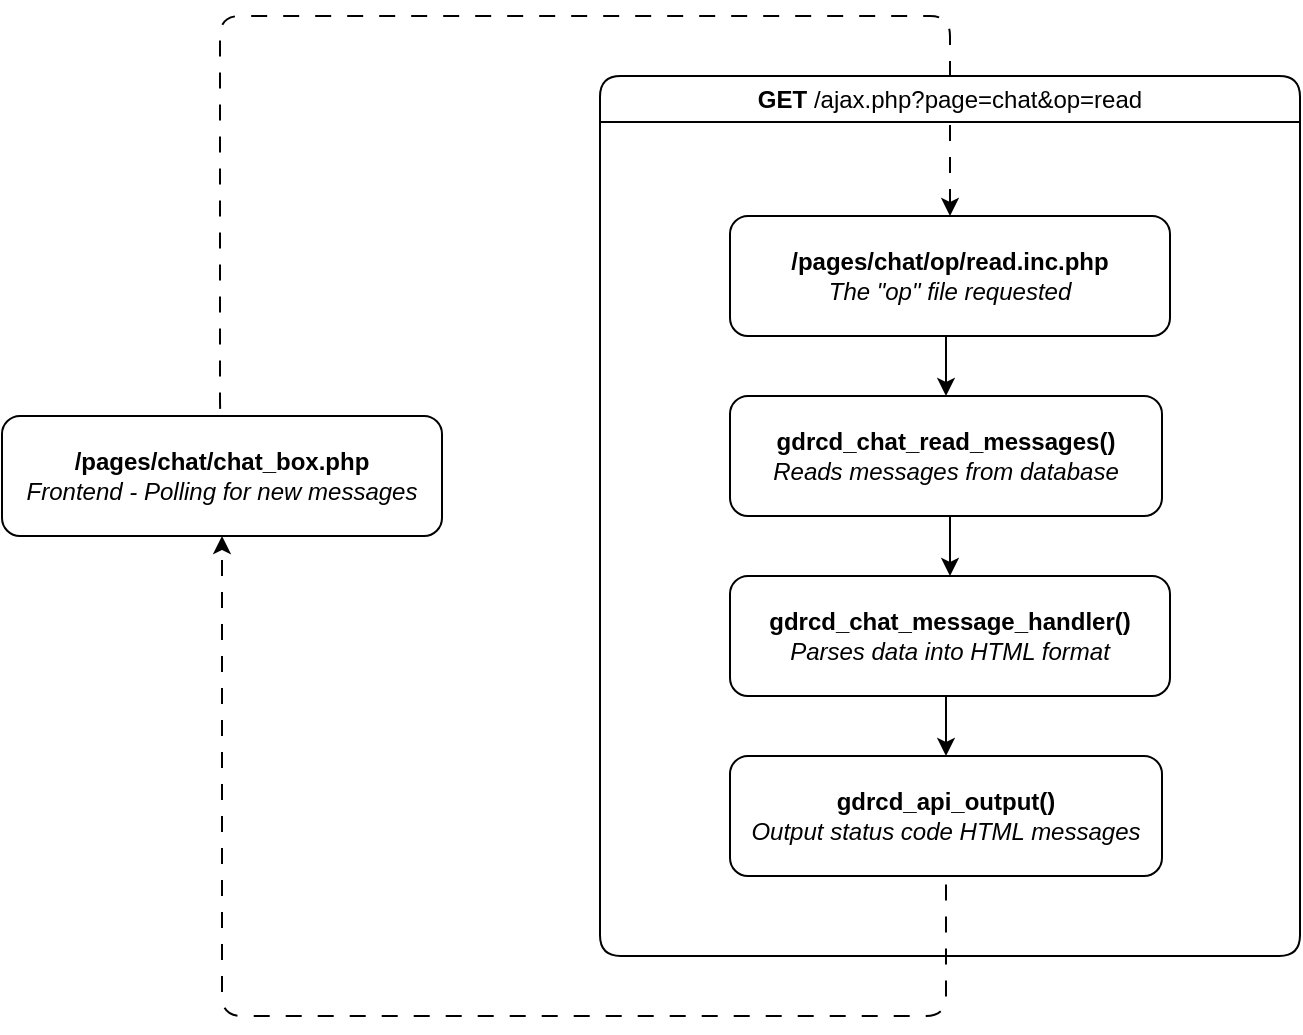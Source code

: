 <mxfile version="28.0.6" pages="3">
  <diagram name="Chat Read Flow" id="tkKmc-hg_kLEswWHbUML">
    <mxGraphModel dx="815" dy="477" grid="1" gridSize="10" guides="1" tooltips="1" connect="1" arrows="1" fold="1" page="1" pageScale="1" pageWidth="827" pageHeight="1169" math="0" shadow="0">
      <root>
        <mxCell id="0" />
        <mxCell id="1" parent="0" />
        <mxCell id="ZgGb9hAIslSM3mA0YnWx-8" style="edgeStyle=orthogonalEdgeStyle;rounded=1;orthogonalLoop=1;jettySize=auto;html=1;exitX=0.5;exitY=0;exitDx=0;exitDy=0;flowAnimation=1;curved=0;entryX=0.5;entryY=0;entryDx=0;entryDy=0;" parent="1" source="wRKz8iayi13c8TbHn81h-1" target="wRKz8iayi13c8TbHn81h-3" edge="1">
          <mxGeometry relative="1" as="geometry">
            <mxPoint x="489" y="330" as="targetPoint" />
            <Array as="points">
              <mxPoint x="189" y="330" />
              <mxPoint x="554" y="330" />
            </Array>
          </mxGeometry>
        </mxCell>
        <mxCell id="wRKz8iayi13c8TbHn81h-1" value="&lt;b&gt;/pages/chat/chat_box.php&lt;/b&gt;&lt;div&gt;&lt;i&gt;Frontend - Polling for new messages&lt;/i&gt;&lt;/div&gt;" style="rounded=1;whiteSpace=wrap;html=1;shadow=0;" parent="1" vertex="1">
          <mxGeometry x="80" y="530" width="220" height="60" as="geometry" />
        </mxCell>
        <mxCell id="ZgGb9hAIslSM3mA0YnWx-4" value="GET&amp;nbsp;&lt;span style=&quot;font-weight: 400;&quot;&gt;/ajax.php?page=chat&amp;amp;op=read&lt;/span&gt;" style="swimlane;whiteSpace=wrap;html=1;fillColor=default;gradientColor=none;swimlaneFillColor=none;fillStyle=auto;strokeColor=default;rounded=1;shadow=0;glass=0;swimlaneLine=1;" parent="1" vertex="1">
          <mxGeometry x="379" y="360" width="350" height="440" as="geometry">
            <mxRectangle x="380" y="170" width="350" height="30" as="alternateBounds" />
          </mxGeometry>
        </mxCell>
        <mxCell id="6AAkMQZJYAR7nCEwbmXC-2" style="edgeStyle=orthogonalEdgeStyle;rounded=0;orthogonalLoop=1;jettySize=auto;html=1;exitX=0.5;exitY=1;exitDx=0;exitDy=0;entryX=0.5;entryY=0;entryDx=0;entryDy=0;" parent="ZgGb9hAIslSM3mA0YnWx-4" source="wRKz8iayi13c8TbHn81h-3" target="wRKz8iayi13c8TbHn81h-4" edge="1">
          <mxGeometry relative="1" as="geometry" />
        </mxCell>
        <mxCell id="wRKz8iayi13c8TbHn81h-3" value="&lt;b&gt;/pages/chat/op/read.inc.php&lt;/b&gt;&lt;div&gt;&lt;i&gt;The &quot;op&quot; file requested&lt;/i&gt;&lt;/div&gt;" style="rounded=1;whiteSpace=wrap;html=1;shadow=0;" parent="ZgGb9hAIslSM3mA0YnWx-4" vertex="1">
          <mxGeometry x="65" y="70" width="220" height="60" as="geometry" />
        </mxCell>
        <mxCell id="6AAkMQZJYAR7nCEwbmXC-1" style="edgeStyle=orthogonalEdgeStyle;rounded=0;orthogonalLoop=1;jettySize=auto;html=1;exitX=0.5;exitY=1;exitDx=0;exitDy=0;entryX=0.5;entryY=0;entryDx=0;entryDy=0;" parent="ZgGb9hAIslSM3mA0YnWx-4" source="wRKz8iayi13c8TbHn81h-4" target="wRKz8iayi13c8TbHn81h-5" edge="1">
          <mxGeometry relative="1" as="geometry" />
        </mxCell>
        <mxCell id="wRKz8iayi13c8TbHn81h-4" value="&lt;b&gt;gdrcd_chat_read_messages()&lt;/b&gt;&lt;div&gt;&lt;i&gt;Reads messages from database&lt;/i&gt;&lt;/div&gt;" style="rounded=1;whiteSpace=wrap;html=1;shadow=0;" parent="ZgGb9hAIslSM3mA0YnWx-4" vertex="1">
          <mxGeometry x="65" y="160" width="216" height="60" as="geometry" />
        </mxCell>
        <mxCell id="6AAkMQZJYAR7nCEwbmXC-3" style="edgeStyle=orthogonalEdgeStyle;rounded=0;orthogonalLoop=1;jettySize=auto;html=1;exitX=0.5;exitY=1;exitDx=0;exitDy=0;entryX=0.5;entryY=0;entryDx=0;entryDy=0;" parent="ZgGb9hAIslSM3mA0YnWx-4" source="wRKz8iayi13c8TbHn81h-5" target="wRKz8iayi13c8TbHn81h-6" edge="1">
          <mxGeometry relative="1" as="geometry" />
        </mxCell>
        <mxCell id="wRKz8iayi13c8TbHn81h-5" value="&lt;b&gt;gdrcd_chat_message_handler()&lt;/b&gt;&lt;div&gt;&lt;i&gt;Parses data into HTML format&lt;/i&gt;&lt;/div&gt;" style="rounded=1;whiteSpace=wrap;html=1;shadow=0;" parent="ZgGb9hAIslSM3mA0YnWx-4" vertex="1">
          <mxGeometry x="65" y="250" width="220" height="60" as="geometry" />
        </mxCell>
        <mxCell id="wRKz8iayi13c8TbHn81h-6" value="&lt;b&gt;gdrcd_api_output()&lt;/b&gt;&lt;div&gt;&lt;i&gt;Output status code HTML messages&lt;/i&gt;&lt;/div&gt;" style="rounded=1;whiteSpace=wrap;html=1;shadow=0;" parent="ZgGb9hAIslSM3mA0YnWx-4" vertex="1">
          <mxGeometry x="65" y="340" width="216" height="60" as="geometry" />
        </mxCell>
        <mxCell id="ZgGb9hAIslSM3mA0YnWx-12" style="edgeStyle=orthogonalEdgeStyle;rounded=1;orthogonalLoop=1;jettySize=auto;html=1;exitX=0.5;exitY=1;exitDx=0;exitDy=0;entryX=0.5;entryY=1;entryDx=0;entryDy=0;flowAnimation=1;curved=0;" parent="1" source="wRKz8iayi13c8TbHn81h-6" target="wRKz8iayi13c8TbHn81h-1" edge="1">
          <mxGeometry relative="1" as="geometry">
            <Array as="points">
              <mxPoint x="552" y="830" />
              <mxPoint x="190" y="830" />
            </Array>
          </mxGeometry>
        </mxCell>
      </root>
    </mxGraphModel>
  </diagram>
  <diagram name="Chat Write Flow" id="dAS_sgvZhxlU6bTo77I6">
    <mxGraphModel dx="679" dy="397" grid="1" gridSize="10" guides="1" tooltips="1" connect="1" arrows="1" fold="1" page="1" pageScale="1" pageWidth="850" pageHeight="1100" math="0" shadow="0">
      <root>
        <mxCell id="0" />
        <mxCell id="1" parent="0" />
        <mxCell id="4LLu1Jivq2IV4bi7IUUq-10" style="edgeStyle=orthogonalEdgeStyle;rounded=1;orthogonalLoop=1;jettySize=auto;html=1;exitX=0.5;exitY=0;exitDx=0;exitDy=0;entryX=0.5;entryY=0;entryDx=0;entryDy=0;curved=0;" parent="1" source="2" target="4" edge="1">
          <mxGeometry relative="1" as="geometry">
            <Array as="points">
              <mxPoint x="170" y="270" />
              <mxPoint x="575" y="270" />
            </Array>
          </mxGeometry>
        </mxCell>
        <mxCell id="2" value="&lt;b&gt;/pages/chat/chat_input.php&lt;/b&gt;&lt;div&gt;&lt;i&gt;Frontend - User submit the form&lt;/i&gt;&lt;/div&gt;" style="rounded=1;whiteSpace=wrap;html=1;shadow=0;labelBackgroundColor=none;" parent="1" vertex="1">
          <mxGeometry x="70" y="514.93" width="200" height="60" as="geometry" />
        </mxCell>
        <mxCell id="NIz4z0urmP1CqHdzQr4S-14" value="POST&amp;nbsp;&lt;span style=&quot;font-weight: 400;&quot;&gt;/ajax.php?page=chat&amp;amp;op=write&lt;/span&gt;" style="swimlane;whiteSpace=wrap;html=1;rounded=1;" parent="1" vertex="1">
          <mxGeometry x="380" y="299.93" width="390" height="530.07" as="geometry" />
        </mxCell>
        <mxCell id="EbmHh_hhAkh4ri_X0qZr-14" style="edgeStyle=orthogonalEdgeStyle;rounded=0;orthogonalLoop=1;jettySize=auto;html=1;exitX=0.5;exitY=1;exitDx=0;exitDy=0;entryX=0.5;entryY=0;entryDx=0;entryDy=0;" parent="NIz4z0urmP1CqHdzQr4S-14" source="4" target="6" edge="1">
          <mxGeometry relative="1" as="geometry" />
        </mxCell>
        <mxCell id="4" value="&lt;b&gt;/pages/chat/op/write.inc.php&lt;/b&gt;&lt;div&gt;&lt;i&gt;The &quot;op&quot; file requested&lt;/i&gt;&lt;b&gt;&lt;/b&gt;&lt;/div&gt;" style="rounded=1;whiteSpace=wrap;html=1;shadow=0;labelBackgroundColor=none;" parent="NIz4z0urmP1CqHdzQr4S-14" vertex="1">
          <mxGeometry x="50" y="59" width="290" height="60" as="geometry" />
        </mxCell>
        <mxCell id="0OY1WHZMbRd_Q9_VEoz0-11" style="edgeStyle=orthogonalEdgeStyle;rounded=0;orthogonalLoop=1;jettySize=auto;html=1;exitX=0.5;exitY=1;exitDx=0;exitDy=0;entryX=0.5;entryY=0;entryDx=0;entryDy=0;" parent="NIz4z0urmP1CqHdzQr4S-14" source="6" target="0OY1WHZMbRd_Q9_VEoz0-8" edge="1">
          <mxGeometry relative="1" as="geometry" />
        </mxCell>
        <mxCell id="6" value="&lt;b&gt;gdrcd_chat_write_message()&lt;/b&gt;&lt;div&gt;&lt;i&gt;Parses the user payload and attempt to store it&lt;/i&gt;&lt;/div&gt;" style="rounded=1;whiteSpace=wrap;html=1;shadow=0;labelBackgroundColor=none;" parent="NIz4z0urmP1CqHdzQr4S-14" vertex="1">
          <mxGeometry x="50" y="159" width="290" height="60" as="geometry" />
        </mxCell>
        <mxCell id="EbmHh_hhAkh4ri_X0qZr-16" style="edgeStyle=orthogonalEdgeStyle;rounded=1;orthogonalLoop=1;jettySize=auto;html=1;exitX=0.5;exitY=1;exitDx=0;exitDy=0;entryX=0.5;entryY=0;entryDx=0;entryDy=0;curved=0;" parent="NIz4z0urmP1CqHdzQr4S-14" source="7" target="8" edge="1">
          <mxGeometry relative="1" as="geometry" />
        </mxCell>
        <mxCell id="7" value="&lt;div&gt;&lt;b&gt;gdrcd_chat_db_insert()&lt;/b&gt;&lt;/div&gt;&lt;div&gt;&lt;i&gt;Save into database&lt;/i&gt;&lt;/div&gt;" style="rounded=1;whiteSpace=wrap;html=1;shadow=0;labelBackgroundColor=none;" parent="NIz4z0urmP1CqHdzQr4S-14" vertex="1">
          <mxGeometry x="50" y="320.07" width="140" height="60" as="geometry" />
        </mxCell>
        <mxCell id="8" value="&lt;b&gt;gdrcd_api_output()&lt;/b&gt;&lt;div&gt;&lt;i&gt;Output status code and data&lt;/i&gt;&lt;/div&gt;" style="rounded=1;whiteSpace=wrap;html=1;shadow=0;labelBackgroundColor=none;" parent="NIz4z0urmP1CqHdzQr4S-14" vertex="1">
          <mxGeometry x="50" y="440.07" width="290" height="60" as="geometry" />
        </mxCell>
        <mxCell id="EbmHh_hhAkh4ri_X0qZr-21" style="edgeStyle=orthogonalEdgeStyle;rounded=1;orthogonalLoop=1;jettySize=auto;html=1;exitX=0.5;exitY=1;exitDx=0;exitDy=0;entryX=0.5;entryY=0;entryDx=0;entryDy=0;curved=0;" parent="NIz4z0urmP1CqHdzQr4S-14" source="EbmHh_hhAkh4ri_X0qZr-17" target="8" edge="1">
          <mxGeometry relative="1" as="geometry" />
        </mxCell>
        <mxCell id="EbmHh_hhAkh4ri_X0qZr-17" value="&lt;b&gt;Error&lt;/b&gt;&lt;div&gt;&lt;i&gt;Sad Path&lt;/i&gt;&lt;/div&gt;" style="rounded=1;whiteSpace=wrap;html=1;shadow=0;labelBackgroundColor=none;fillColor=#a20025;fontColor=#ffffff;strokeColor=#6F0000;sketch=1;curveFitting=1;jiggle=2;" parent="NIz4z0urmP1CqHdzQr4S-14" vertex="1">
          <mxGeometry x="200" y="320.07" width="140" height="60" as="geometry" />
        </mxCell>
        <mxCell id="0OY1WHZMbRd_Q9_VEoz0-12" style="edgeStyle=orthogonalEdgeStyle;rounded=1;orthogonalLoop=1;jettySize=auto;html=1;exitX=1;exitY=0.5;exitDx=0;exitDy=0;curved=0;" parent="NIz4z0urmP1CqHdzQr4S-14" source="0OY1WHZMbRd_Q9_VEoz0-8" target="EbmHh_hhAkh4ri_X0qZr-17" edge="1">
          <mxGeometry relative="1" as="geometry" />
        </mxCell>
        <mxCell id="0OY1WHZMbRd_Q9_VEoz0-13" style="edgeStyle=orthogonalEdgeStyle;rounded=1;orthogonalLoop=1;jettySize=auto;html=1;exitX=0;exitY=0.5;exitDx=0;exitDy=0;curved=0;" parent="NIz4z0urmP1CqHdzQr4S-14" source="0OY1WHZMbRd_Q9_VEoz0-8" target="7" edge="1">
          <mxGeometry relative="1" as="geometry" />
        </mxCell>
        <mxCell id="0OY1WHZMbRd_Q9_VEoz0-8" value="&lt;b&gt;Success&lt;/b&gt;" style="rhombus;whiteSpace=wrap;html=1;" parent="NIz4z0urmP1CqHdzQr4S-14" vertex="1">
          <mxGeometry x="145" y="248.07" width="100" height="59.93" as="geometry" />
        </mxCell>
        <mxCell id="XmWSTHliuA1QyPoieb4d-8" value="&lt;b&gt;&lt;font style=&quot;font-size: 8px;&quot;&gt;TRUE&lt;/font&gt;&lt;/b&gt;" style="text;html=1;align=center;verticalAlign=middle;whiteSpace=wrap;rounded=0;" parent="NIz4z0urmP1CqHdzQr4S-14" vertex="1">
          <mxGeometry x="100" y="248.07" width="60" height="30" as="geometry" />
        </mxCell>
        <mxCell id="XmWSTHliuA1QyPoieb4d-9" value="&lt;b&gt;&lt;font style=&quot;font-size: 8px;&quot;&gt;FALSE&lt;/font&gt;&lt;/b&gt;" style="text;html=1;align=center;verticalAlign=middle;whiteSpace=wrap;rounded=0;" parent="NIz4z0urmP1CqHdzQr4S-14" vertex="1">
          <mxGeometry x="230" y="248.07" width="60" height="30" as="geometry" />
        </mxCell>
        <mxCell id="Lxl2yDHLMWrk9Z_exJcf-9" style="edgeStyle=orthogonalEdgeStyle;rounded=1;orthogonalLoop=1;jettySize=auto;html=1;exitX=0.5;exitY=1;exitDx=0;exitDy=0;entryX=0.5;entryY=1;entryDx=0;entryDy=0;curved=0;" parent="1" source="8" target="2" edge="1">
          <mxGeometry relative="1" as="geometry">
            <Array as="points">
              <mxPoint x="575" y="860" />
              <mxPoint x="170" y="860" />
            </Array>
          </mxGeometry>
        </mxCell>
      </root>
    </mxGraphModel>
  </diagram>
  <diagram id="ZV6wp5MYR0yg2kP5qdC2" name="Chat Use Skills">
    <mxGraphModel dx="679" dy="397" grid="1" gridSize="10" guides="1" tooltips="1" connect="1" arrows="1" fold="1" page="1" pageScale="1" pageWidth="827" pageHeight="1169" math="0" shadow="0">
      <root>
        <mxCell id="0" />
        <mxCell id="1" parent="0" />
        <mxCell id="JrIsoeZ5lpp4Z_wfZeFN-1" style="edgeStyle=orthogonalEdgeStyle;rounded=1;orthogonalLoop=1;jettySize=auto;html=1;exitX=0.5;exitY=0;exitDx=0;exitDy=0;entryX=0.5;entryY=0;entryDx=0;entryDy=0;flowAnimation=0;curved=0;" parent="1" source="JrIsoeZ5lpp4Z_wfZeFN-2" target="JrIsoeZ5lpp4Z_wfZeFN-5" edge="1">
          <mxGeometry relative="1" as="geometry">
            <Array as="points">
              <mxPoint x="144" y="159" />
              <mxPoint x="544" y="159" />
            </Array>
          </mxGeometry>
        </mxCell>
        <mxCell id="JrIsoeZ5lpp4Z_wfZeFN-2" value="&lt;b&gt;/pages/chat/chat_input.php&lt;/b&gt;&lt;div&gt;&lt;i&gt;Frontend - User submit the form&lt;/i&gt;&lt;/div&gt;" style="rounded=1;whiteSpace=wrap;html=1;shadow=0;labelBackgroundColor=none;" parent="1" vertex="1">
          <mxGeometry x="50" y="434" width="190" height="60" as="geometry" />
        </mxCell>
        <mxCell id="JrIsoeZ5lpp4Z_wfZeFN-3" value="POST&amp;nbsp;&lt;span style=&quot;font-weight: 400;&quot;&gt;/ajax.php?page=chat&amp;amp;op=skillsystem&lt;/span&gt;" style="swimlane;whiteSpace=wrap;html=1;rounded=1;" parent="1" vertex="1">
          <mxGeometry x="354" y="189" width="420" height="790" as="geometry">
            <mxRectangle x="354" y="189" width="416" height="30" as="alternateBounds" />
          </mxGeometry>
        </mxCell>
        <mxCell id="JrIsoeZ5lpp4Z_wfZeFN-47" style="edgeStyle=orthogonalEdgeStyle;rounded=1;orthogonalLoop=1;jettySize=auto;html=1;exitX=0.5;exitY=1;exitDx=0;exitDy=0;entryX=0.5;entryY=0;entryDx=0;entryDy=0;curved=0;" parent="JrIsoeZ5lpp4Z_wfZeFN-3" source="JrIsoeZ5lpp4Z_wfZeFN-5" target="JrIsoeZ5lpp4Z_wfZeFN-15" edge="1">
          <mxGeometry relative="1" as="geometry" />
        </mxCell>
        <mxCell id="JrIsoeZ5lpp4Z_wfZeFN-5" value="&lt;b&gt;/pages/chat/op/skillsystem.inc.php&lt;/b&gt;&lt;div&gt;&lt;i&gt;The &quot;op&quot; file requested&lt;/i&gt;&lt;b&gt;&lt;/b&gt;&lt;/div&gt;" style="rounded=1;whiteSpace=wrap;html=1;shadow=0;labelBackgroundColor=none;" parent="JrIsoeZ5lpp4Z_wfZeFN-3" vertex="1">
          <mxGeometry x="50" y="59" width="280" height="60" as="geometry" />
        </mxCell>
        <mxCell id="JrIsoeZ5lpp4Z_wfZeFN-11" value="&lt;b&gt;gdrcd_api_output()&lt;/b&gt;&lt;div&gt;&lt;i style=&quot;&quot;&gt;Output status code and data&lt;/i&gt;&lt;/div&gt;" style="rounded=1;whiteSpace=wrap;html=1;shadow=0;labelBackgroundColor=none;" parent="JrIsoeZ5lpp4Z_wfZeFN-3" vertex="1">
          <mxGeometry x="50" y="703" width="280" height="60" as="geometry" />
        </mxCell>
        <mxCell id="JrIsoeZ5lpp4Z_wfZeFN-33" style="edgeStyle=orthogonalEdgeStyle;rounded=1;orthogonalLoop=1;jettySize=auto;html=1;exitX=0.5;exitY=1;exitDx=0;exitDy=0;entryX=0.5;entryY=0;entryDx=0;entryDy=0;curved=0;" parent="JrIsoeZ5lpp4Z_wfZeFN-3" source="JrIsoeZ5lpp4Z_wfZeFN-15" target="JrIsoeZ5lpp4Z_wfZeFN-16" edge="1">
          <mxGeometry relative="1" as="geometry" />
        </mxCell>
        <mxCell id="JrIsoeZ5lpp4Z_wfZeFN-15" value="&lt;b&gt;switch($selezione_tiro)&lt;/b&gt;&lt;div&gt;&lt;i&gt;Selects the proper action based on user pick&lt;/i&gt;&lt;/div&gt;" style="rounded=1;whiteSpace=wrap;html=1;shadow=0;labelBackgroundColor=none;" parent="JrIsoeZ5lpp4Z_wfZeFN-3" vertex="1">
          <mxGeometry x="50" y="150" width="280" height="60" as="geometry" />
        </mxCell>
        <mxCell id="JrIsoeZ5lpp4Z_wfZeFN-25" style="edgeStyle=orthogonalEdgeStyle;rounded=0;orthogonalLoop=1;jettySize=auto;html=1;exitX=1;exitY=0.5;exitDx=0;exitDy=0;entryX=0;entryY=0.5;entryDx=0;entryDy=0;" parent="JrIsoeZ5lpp4Z_wfZeFN-3" source="JrIsoeZ5lpp4Z_wfZeFN-16" target="JrIsoeZ5lpp4Z_wfZeFN-24" edge="1">
          <mxGeometry relative="1" as="geometry" />
        </mxCell>
        <mxCell id="JrIsoeZ5lpp4Z_wfZeFN-31" style="edgeStyle=orthogonalEdgeStyle;rounded=0;orthogonalLoop=1;jettySize=auto;html=1;exitX=0.5;exitY=1;exitDx=0;exitDy=0;entryX=0.5;entryY=0;entryDx=0;entryDy=0;" parent="JrIsoeZ5lpp4Z_wfZeFN-3" source="JrIsoeZ5lpp4Z_wfZeFN-16" target="JrIsoeZ5lpp4Z_wfZeFN-27" edge="1">
          <mxGeometry relative="1" as="geometry" />
        </mxCell>
        <mxCell id="JrIsoeZ5lpp4Z_wfZeFN-16" value="&lt;b&gt;skills&lt;/b&gt;" style="rhombus;whiteSpace=wrap;html=1;" parent="JrIsoeZ5lpp4Z_wfZeFN-3" vertex="1">
          <mxGeometry x="50" y="245" width="80" height="60" as="geometry" />
        </mxCell>
        <mxCell id="JrIsoeZ5lpp4Z_wfZeFN-42" style="edgeStyle=orthogonalEdgeStyle;rounded=1;orthogonalLoop=1;jettySize=auto;html=1;exitX=1;exitY=0.5;exitDx=0;exitDy=0;entryX=0.5;entryY=0;entryDx=0;entryDy=0;curved=0;" parent="JrIsoeZ5lpp4Z_wfZeFN-3" source="JrIsoeZ5lpp4Z_wfZeFN-24" target="JrIsoeZ5lpp4Z_wfZeFN-11" edge="1">
          <mxGeometry relative="1" as="geometry">
            <Array as="points">
              <mxPoint x="370" y="275" />
              <mxPoint x="370" y="670" />
              <mxPoint x="190" y="670" />
            </Array>
          </mxGeometry>
        </mxCell>
        <mxCell id="JrIsoeZ5lpp4Z_wfZeFN-24" value="&lt;div&gt;&lt;b&gt;gdrcd_chat_use_skill()&lt;/b&gt;&lt;/div&gt;&lt;div&gt;&lt;i&gt;Uses character skill&lt;/i&gt;&lt;/div&gt;" style="rounded=1;whiteSpace=wrap;html=1;shadow=0;labelBackgroundColor=none;" parent="JrIsoeZ5lpp4Z_wfZeFN-3" vertex="1">
          <mxGeometry x="150" y="245" width="180" height="60" as="geometry" />
        </mxCell>
        <mxCell id="JrIsoeZ5lpp4Z_wfZeFN-44" style="edgeStyle=orthogonalEdgeStyle;rounded=1;orthogonalLoop=1;jettySize=auto;html=1;exitX=1;exitY=0.5;exitDx=0;exitDy=0;entryX=0.5;entryY=0;entryDx=0;entryDy=0;curved=0;" parent="JrIsoeZ5lpp4Z_wfZeFN-3" source="JrIsoeZ5lpp4Z_wfZeFN-26" target="JrIsoeZ5lpp4Z_wfZeFN-11" edge="1">
          <mxGeometry relative="1" as="geometry">
            <Array as="points">
              <mxPoint x="370" y="355" />
              <mxPoint x="370" y="670" />
              <mxPoint x="190" y="670" />
            </Array>
          </mxGeometry>
        </mxCell>
        <mxCell id="JrIsoeZ5lpp4Z_wfZeFN-26" value="&lt;div&gt;&lt;b&gt;gdrcd_chat_use_stats()&lt;/b&gt;&lt;/div&gt;&lt;div&gt;&lt;i&gt;Uses character stats&lt;/i&gt;&lt;/div&gt;" style="rounded=1;whiteSpace=wrap;html=1;shadow=0;labelBackgroundColor=none;" parent="JrIsoeZ5lpp4Z_wfZeFN-3" vertex="1">
          <mxGeometry x="150" y="325" width="180" height="60" as="geometry" />
        </mxCell>
        <mxCell id="JrIsoeZ5lpp4Z_wfZeFN-32" style="edgeStyle=orthogonalEdgeStyle;rounded=0;orthogonalLoop=1;jettySize=auto;html=1;exitX=1;exitY=0.5;exitDx=0;exitDy=0;entryX=0;entryY=0.5;entryDx=0;entryDy=0;" parent="JrIsoeZ5lpp4Z_wfZeFN-3" source="JrIsoeZ5lpp4Z_wfZeFN-27" target="JrIsoeZ5lpp4Z_wfZeFN-26" edge="1">
          <mxGeometry relative="1" as="geometry" />
        </mxCell>
        <mxCell id="JrIsoeZ5lpp4Z_wfZeFN-37" style="edgeStyle=orthogonalEdgeStyle;rounded=0;orthogonalLoop=1;jettySize=auto;html=1;exitX=0.5;exitY=1;exitDx=0;exitDy=0;entryX=0.5;entryY=0;entryDx=0;entryDy=0;" parent="JrIsoeZ5lpp4Z_wfZeFN-3" source="JrIsoeZ5lpp4Z_wfZeFN-27" target="JrIsoeZ5lpp4Z_wfZeFN-36" edge="1">
          <mxGeometry relative="1" as="geometry" />
        </mxCell>
        <mxCell id="JrIsoeZ5lpp4Z_wfZeFN-27" value="&lt;b&gt;stats&lt;/b&gt;" style="rhombus;whiteSpace=wrap;html=1;" parent="JrIsoeZ5lpp4Z_wfZeFN-3" vertex="1">
          <mxGeometry x="50" y="325" width="80" height="60" as="geometry" />
        </mxCell>
        <mxCell id="JrIsoeZ5lpp4Z_wfZeFN-45" style="edgeStyle=orthogonalEdgeStyle;rounded=1;orthogonalLoop=1;jettySize=auto;html=1;exitX=1;exitY=0.5;exitDx=0;exitDy=0;entryX=0.5;entryY=0;entryDx=0;entryDy=0;curved=0;" parent="JrIsoeZ5lpp4Z_wfZeFN-3" source="JrIsoeZ5lpp4Z_wfZeFN-34" target="JrIsoeZ5lpp4Z_wfZeFN-11" edge="1">
          <mxGeometry relative="1" as="geometry">
            <Array as="points">
              <mxPoint x="370" y="435" />
              <mxPoint x="370" y="670" />
              <mxPoint x="190" y="670" />
            </Array>
          </mxGeometry>
        </mxCell>
        <mxCell id="JrIsoeZ5lpp4Z_wfZeFN-34" value="&lt;div&gt;&lt;b&gt;gdrcd_chat_use_dice()&lt;/b&gt;&lt;/div&gt;&lt;div&gt;&lt;i&gt;Roll selected dice&lt;/i&gt;&lt;b&gt;&lt;/b&gt;&lt;/div&gt;" style="rounded=1;whiteSpace=wrap;html=1;shadow=0;labelBackgroundColor=none;" parent="JrIsoeZ5lpp4Z_wfZeFN-3" vertex="1">
          <mxGeometry x="150" y="405" width="180" height="60" as="geometry" />
        </mxCell>
        <mxCell id="JrIsoeZ5lpp4Z_wfZeFN-35" style="edgeStyle=orthogonalEdgeStyle;rounded=0;orthogonalLoop=1;jettySize=auto;html=1;exitX=1;exitY=0.5;exitDx=0;exitDy=0;entryX=0;entryY=0.5;entryDx=0;entryDy=0;" parent="JrIsoeZ5lpp4Z_wfZeFN-3" source="JrIsoeZ5lpp4Z_wfZeFN-36" target="JrIsoeZ5lpp4Z_wfZeFN-34" edge="1">
          <mxGeometry relative="1" as="geometry" />
        </mxCell>
        <mxCell id="JrIsoeZ5lpp4Z_wfZeFN-41" style="edgeStyle=orthogonalEdgeStyle;rounded=0;orthogonalLoop=1;jettySize=auto;html=1;exitX=0.5;exitY=1;exitDx=0;exitDy=0;entryX=0.5;entryY=0;entryDx=0;entryDy=0;" parent="JrIsoeZ5lpp4Z_wfZeFN-3" source="JrIsoeZ5lpp4Z_wfZeFN-36" target="JrIsoeZ5lpp4Z_wfZeFN-40" edge="1">
          <mxGeometry relative="1" as="geometry" />
        </mxCell>
        <mxCell id="JrIsoeZ5lpp4Z_wfZeFN-36" value="&lt;b&gt;dice&lt;/b&gt;" style="rhombus;whiteSpace=wrap;html=1;" parent="JrIsoeZ5lpp4Z_wfZeFN-3" vertex="1">
          <mxGeometry x="50" y="405" width="80" height="60" as="geometry" />
        </mxCell>
        <mxCell id="JrIsoeZ5lpp4Z_wfZeFN-46" style="edgeStyle=orthogonalEdgeStyle;rounded=1;orthogonalLoop=1;jettySize=auto;html=1;exitX=1;exitY=0.5;exitDx=0;exitDy=0;entryX=0.5;entryY=0;entryDx=0;entryDy=0;curved=0;" parent="JrIsoeZ5lpp4Z_wfZeFN-3" source="JrIsoeZ5lpp4Z_wfZeFN-38" target="JrIsoeZ5lpp4Z_wfZeFN-11" edge="1">
          <mxGeometry relative="1" as="geometry">
            <Array as="points">
              <mxPoint x="370" y="516" />
              <mxPoint x="370" y="670" />
              <mxPoint x="190" y="670" />
            </Array>
          </mxGeometry>
        </mxCell>
        <mxCell id="JrIsoeZ5lpp4Z_wfZeFN-38" value="&lt;div&gt;&lt;b&gt;gdrcd_chat_use_item()&lt;/b&gt;&lt;/div&gt;&lt;div&gt;&lt;i&gt;Uses an item in the inventory&lt;/i&gt;&lt;/div&gt;" style="rounded=1;whiteSpace=wrap;html=1;shadow=0;labelBackgroundColor=none;" parent="JrIsoeZ5lpp4Z_wfZeFN-3" vertex="1">
          <mxGeometry x="150" y="486" width="180" height="60" as="geometry" />
        </mxCell>
        <mxCell id="JrIsoeZ5lpp4Z_wfZeFN-39" style="edgeStyle=orthogonalEdgeStyle;rounded=0;orthogonalLoop=1;jettySize=auto;html=1;exitX=1;exitY=0.5;exitDx=0;exitDy=0;entryX=0;entryY=0.5;entryDx=0;entryDy=0;" parent="JrIsoeZ5lpp4Z_wfZeFN-3" source="JrIsoeZ5lpp4Z_wfZeFN-40" target="JrIsoeZ5lpp4Z_wfZeFN-38" edge="1">
          <mxGeometry relative="1" as="geometry" />
        </mxCell>
        <mxCell id="AZJ4NbclhyCLxj3LI_5V-2" style="edgeStyle=orthogonalEdgeStyle;rounded=1;orthogonalLoop=1;jettySize=auto;html=1;exitX=0.5;exitY=1;exitDx=0;exitDy=0;entryX=0.5;entryY=0;entryDx=0;entryDy=0;curved=0;" parent="JrIsoeZ5lpp4Z_wfZeFN-3" source="JrIsoeZ5lpp4Z_wfZeFN-40" target="AZJ4NbclhyCLxj3LI_5V-1" edge="1">
          <mxGeometry relative="1" as="geometry" />
        </mxCell>
        <mxCell id="JrIsoeZ5lpp4Z_wfZeFN-40" value="&lt;b&gt;items&lt;/b&gt;" style="rhombus;whiteSpace=wrap;html=1;" parent="JrIsoeZ5lpp4Z_wfZeFN-3" vertex="1">
          <mxGeometry x="50" y="486" width="80" height="60" as="geometry" />
        </mxCell>
        <mxCell id="9Txoy54A5utU5cLtfbpa-11" style="edgeStyle=orthogonalEdgeStyle;rounded=1;orthogonalLoop=1;jettySize=auto;html=1;exitX=0.5;exitY=1;exitDx=0;exitDy=0;entryX=0.5;entryY=0;entryDx=0;entryDy=0;curved=0;" parent="JrIsoeZ5lpp4Z_wfZeFN-3" source="AZJ4NbclhyCLxj3LI_5V-1" target="JrIsoeZ5lpp4Z_wfZeFN-11" edge="1">
          <mxGeometry relative="1" as="geometry" />
        </mxCell>
        <mxCell id="AZJ4NbclhyCLxj3LI_5V-1" value="&lt;b&gt;Invalid Case&lt;/b&gt;&lt;div&gt;&lt;div&gt;&lt;i&gt;Sad Path&lt;/i&gt;&lt;/div&gt;&lt;/div&gt;" style="rounded=1;whiteSpace=wrap;html=1;shadow=0;labelBackgroundColor=none;fillColor=#a20025;fontColor=#ffffff;strokeColor=#6F0000;sketch=1;curveFitting=1;jiggle=2;" parent="JrIsoeZ5lpp4Z_wfZeFN-3" vertex="1">
          <mxGeometry x="50" y="588" width="280" height="60" as="geometry" />
        </mxCell>
        <mxCell id="9Txoy54A5utU5cLtfbpa-2" value="&lt;b&gt;&lt;font style=&quot;font-size: 8px;&quot;&gt;TRUE&lt;/font&gt;&lt;/b&gt;" style="text;html=1;align=center;verticalAlign=middle;whiteSpace=wrap;rounded=0;" parent="JrIsoeZ5lpp4Z_wfZeFN-3" vertex="1">
          <mxGeometry x="103" y="245" width="60" height="30" as="geometry" />
        </mxCell>
        <mxCell id="9Txoy54A5utU5cLtfbpa-3" value="&lt;b&gt;&lt;font style=&quot;font-size: 8px;&quot;&gt;TRUE&lt;/font&gt;&lt;/b&gt;" style="text;html=1;align=center;verticalAlign=middle;whiteSpace=wrap;rounded=0;" parent="JrIsoeZ5lpp4Z_wfZeFN-3" vertex="1">
          <mxGeometry x="103" y="325" width="60" height="30" as="geometry" />
        </mxCell>
        <mxCell id="9Txoy54A5utU5cLtfbpa-4" value="&lt;b&gt;&lt;font style=&quot;font-size: 8px;&quot;&gt;TRUE&lt;/font&gt;&lt;/b&gt;" style="text;html=1;align=center;verticalAlign=middle;whiteSpace=wrap;rounded=0;" parent="JrIsoeZ5lpp4Z_wfZeFN-3" vertex="1">
          <mxGeometry x="103" y="405" width="60" height="30" as="geometry" />
        </mxCell>
        <mxCell id="9Txoy54A5utU5cLtfbpa-5" value="&lt;b&gt;&lt;font style=&quot;font-size: 8px;&quot;&gt;TRUE&lt;/font&gt;&lt;/b&gt;" style="text;html=1;align=center;verticalAlign=middle;whiteSpace=wrap;rounded=0;" parent="JrIsoeZ5lpp4Z_wfZeFN-3" vertex="1">
          <mxGeometry x="103" y="486" width="60" height="30" as="geometry" />
        </mxCell>
        <mxCell id="9Txoy54A5utU5cLtfbpa-7" value="&lt;b&gt;&lt;font style=&quot;font-size: 8px;&quot;&gt;FALSE&lt;/font&gt;&lt;/b&gt;" style="text;html=1;align=center;verticalAlign=middle;whiteSpace=wrap;rounded=0;" parent="JrIsoeZ5lpp4Z_wfZeFN-3" vertex="1">
          <mxGeometry x="36" y="295" width="60" height="30" as="geometry" />
        </mxCell>
        <mxCell id="9Txoy54A5utU5cLtfbpa-8" value="&lt;b&gt;&lt;font style=&quot;font-size: 8px;&quot;&gt;FALSE&lt;/font&gt;&lt;/b&gt;" style="text;html=1;align=center;verticalAlign=middle;whiteSpace=wrap;rounded=0;" parent="JrIsoeZ5lpp4Z_wfZeFN-3" vertex="1">
          <mxGeometry x="36" y="375" width="60" height="30" as="geometry" />
        </mxCell>
        <mxCell id="9Txoy54A5utU5cLtfbpa-9" value="&lt;b&gt;&lt;font style=&quot;font-size: 8px;&quot;&gt;FALSE&lt;/font&gt;&lt;/b&gt;" style="text;html=1;align=center;verticalAlign=middle;whiteSpace=wrap;rounded=0;" parent="JrIsoeZ5lpp4Z_wfZeFN-3" vertex="1">
          <mxGeometry x="36" y="456" width="60" height="30" as="geometry" />
        </mxCell>
        <mxCell id="9Txoy54A5utU5cLtfbpa-10" value="&lt;b&gt;&lt;font style=&quot;font-size: 8px;&quot;&gt;FALSE&lt;/font&gt;&lt;/b&gt;" style="text;html=1;align=center;verticalAlign=middle;whiteSpace=wrap;rounded=0;" parent="JrIsoeZ5lpp4Z_wfZeFN-3" vertex="1">
          <mxGeometry x="36" y="535" width="60" height="30" as="geometry" />
        </mxCell>
        <mxCell id="JrIsoeZ5lpp4Z_wfZeFN-14" style="edgeStyle=orthogonalEdgeStyle;rounded=1;orthogonalLoop=1;jettySize=auto;html=1;exitX=0.5;exitY=1;exitDx=0;exitDy=0;entryX=0.5;entryY=1;entryDx=0;entryDy=0;curved=0;" parent="1" source="JrIsoeZ5lpp4Z_wfZeFN-11" target="JrIsoeZ5lpp4Z_wfZeFN-2" edge="1">
          <mxGeometry relative="1" as="geometry">
            <Array as="points">
              <mxPoint x="544" y="1009" />
              <mxPoint x="145" y="1009" />
            </Array>
          </mxGeometry>
        </mxCell>
      </root>
    </mxGraphModel>
  </diagram>
</mxfile>
